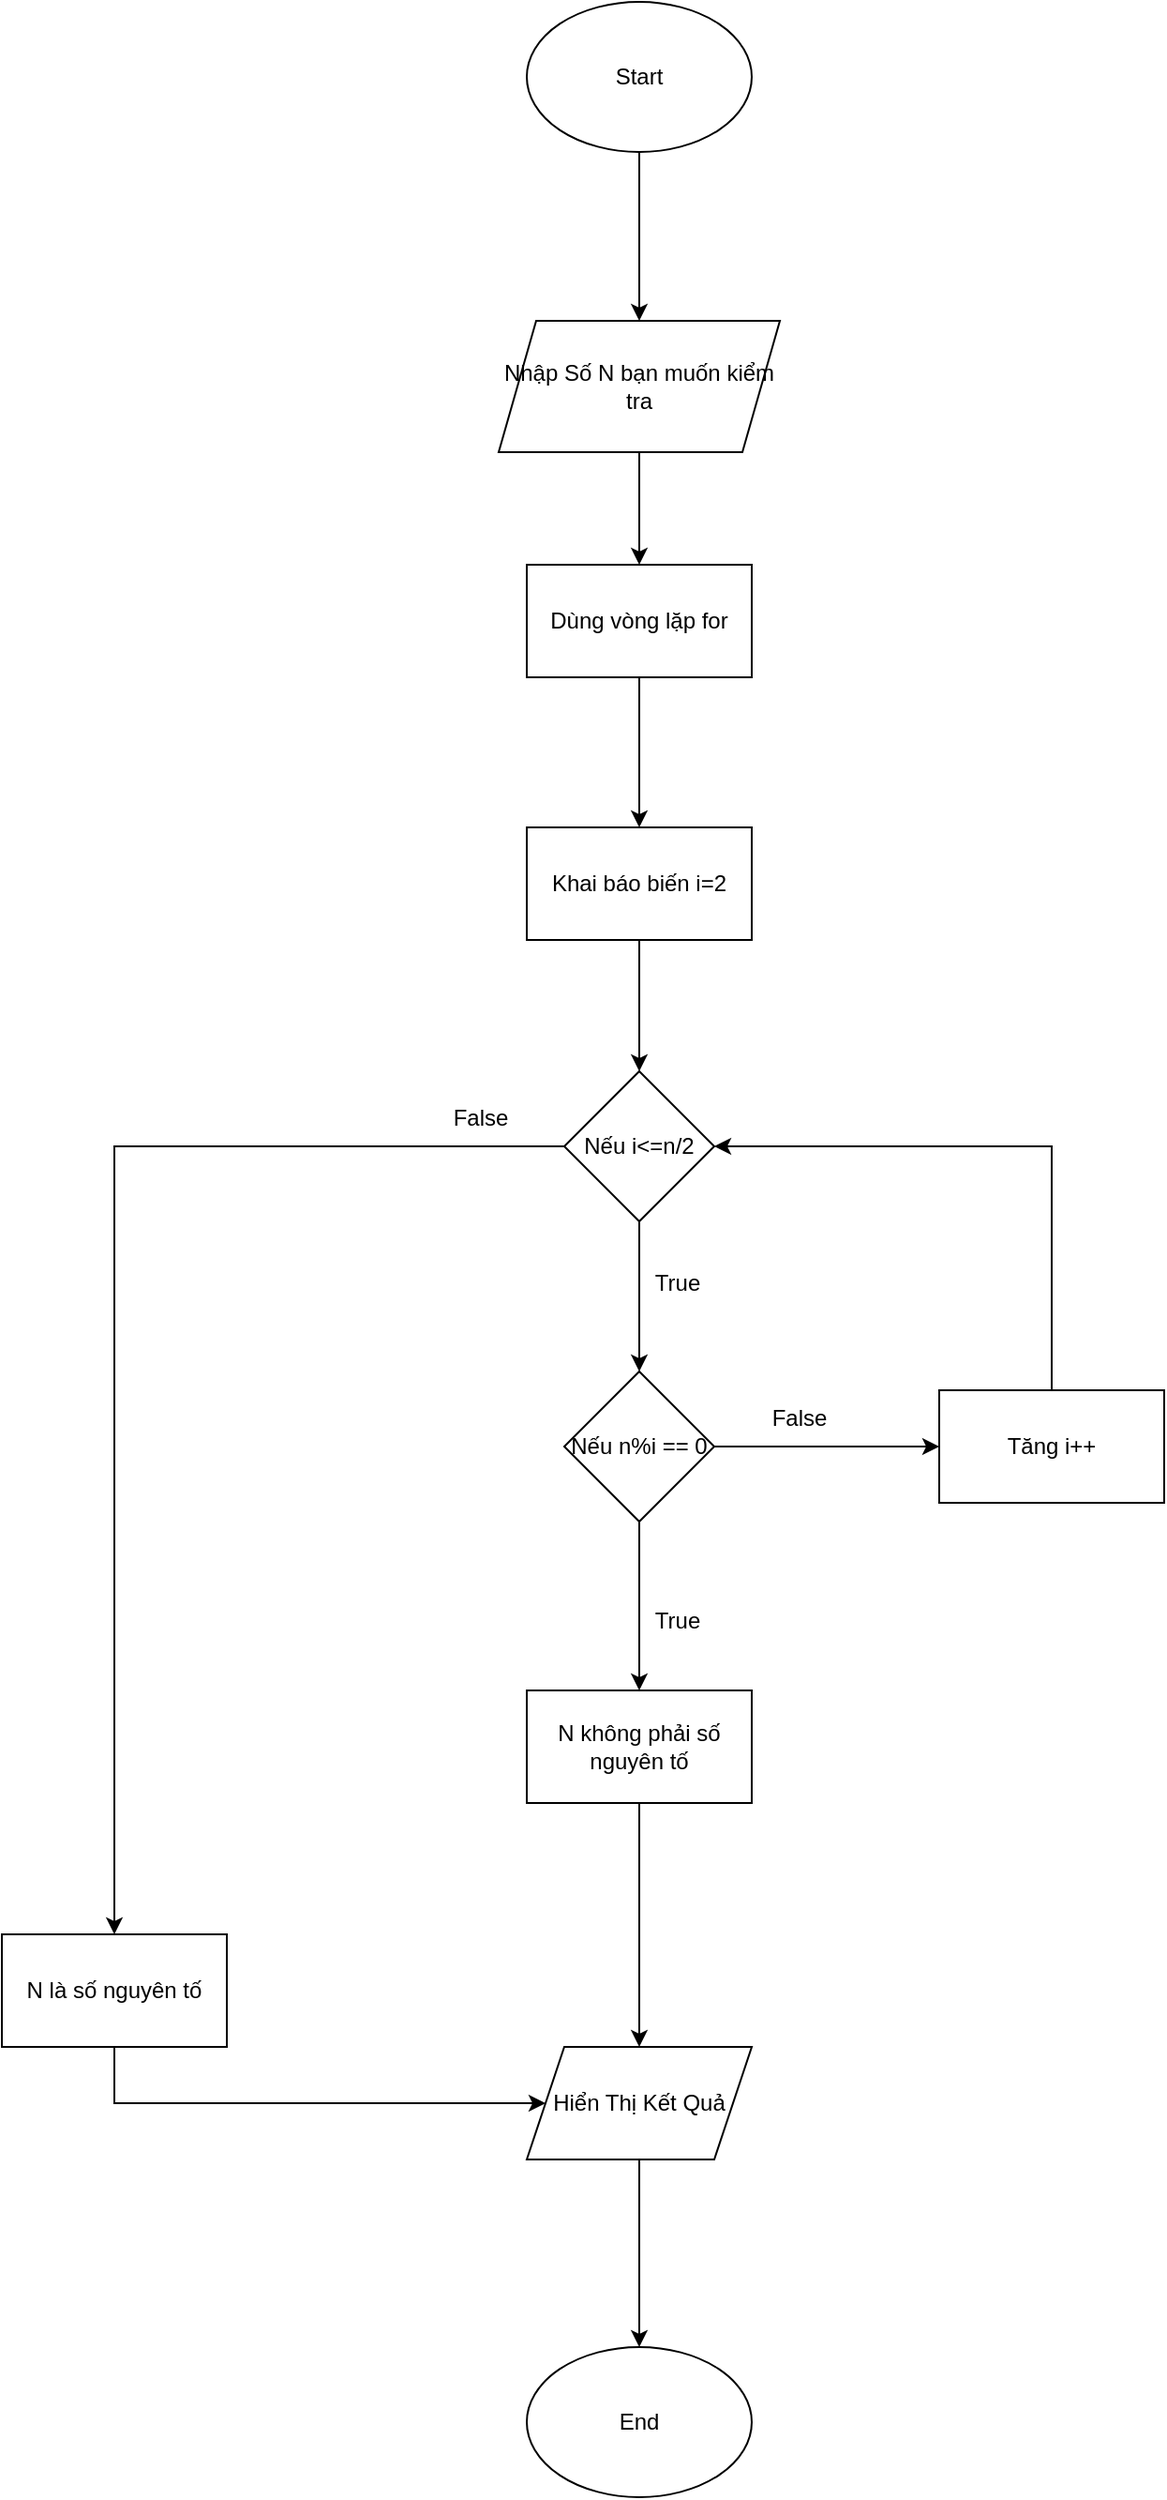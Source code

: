 <mxfile version="25.0.3">
  <diagram name="Trang-1" id="fp9f42GZ24jwWJLXAwTc">
    <mxGraphModel dx="1006" dy="531" grid="1" gridSize="10" guides="1" tooltips="1" connect="1" arrows="1" fold="1" page="1" pageScale="1" pageWidth="827" pageHeight="1169" math="0" shadow="0">
      <root>
        <mxCell id="0" />
        <mxCell id="1" parent="0" />
        <mxCell id="QmprcsH90IbUg4YGs7Es-3" value="" style="edgeStyle=orthogonalEdgeStyle;rounded=0;orthogonalLoop=1;jettySize=auto;html=1;entryX=0.5;entryY=0;entryDx=0;entryDy=0;" edge="1" parent="1" source="QmprcsH90IbUg4YGs7Es-1" target="QmprcsH90IbUg4YGs7Es-4">
          <mxGeometry relative="1" as="geometry">
            <mxPoint x="400" y="220" as="targetPoint" />
          </mxGeometry>
        </mxCell>
        <mxCell id="QmprcsH90IbUg4YGs7Es-1" value="Start" style="ellipse;whiteSpace=wrap;html=1;" vertex="1" parent="1">
          <mxGeometry x="340" y="50" width="120" height="80" as="geometry" />
        </mxCell>
        <mxCell id="QmprcsH90IbUg4YGs7Es-8" style="edgeStyle=orthogonalEdgeStyle;rounded=0;orthogonalLoop=1;jettySize=auto;html=1;exitX=0.5;exitY=1;exitDx=0;exitDy=0;entryX=0.5;entryY=0;entryDx=0;entryDy=0;" edge="1" parent="1" source="QmprcsH90IbUg4YGs7Es-4" target="QmprcsH90IbUg4YGs7Es-5">
          <mxGeometry relative="1" as="geometry" />
        </mxCell>
        <mxCell id="QmprcsH90IbUg4YGs7Es-4" value="Nhập Số N bạn muốn kiểm tra" style="shape=parallelogram;perimeter=parallelogramPerimeter;whiteSpace=wrap;html=1;fixedSize=1;" vertex="1" parent="1">
          <mxGeometry x="325" y="220" width="150" height="70" as="geometry" />
        </mxCell>
        <mxCell id="QmprcsH90IbUg4YGs7Es-7" value="" style="edgeStyle=orthogonalEdgeStyle;rounded=0;orthogonalLoop=1;jettySize=auto;html=1;" edge="1" parent="1" source="QmprcsH90IbUg4YGs7Es-5" target="QmprcsH90IbUg4YGs7Es-6">
          <mxGeometry relative="1" as="geometry" />
        </mxCell>
        <mxCell id="QmprcsH90IbUg4YGs7Es-5" value="Dùng vòng lặp for" style="rounded=0;whiteSpace=wrap;html=1;" vertex="1" parent="1">
          <mxGeometry x="340" y="350" width="120" height="60" as="geometry" />
        </mxCell>
        <mxCell id="QmprcsH90IbUg4YGs7Es-10" value="" style="edgeStyle=orthogonalEdgeStyle;rounded=0;orthogonalLoop=1;jettySize=auto;html=1;" edge="1" parent="1" source="QmprcsH90IbUg4YGs7Es-6" target="QmprcsH90IbUg4YGs7Es-9">
          <mxGeometry relative="1" as="geometry" />
        </mxCell>
        <mxCell id="QmprcsH90IbUg4YGs7Es-6" value="Khai báo biến i=2" style="rounded=0;whiteSpace=wrap;html=1;" vertex="1" parent="1">
          <mxGeometry x="340" y="490" width="120" height="60" as="geometry" />
        </mxCell>
        <mxCell id="QmprcsH90IbUg4YGs7Es-12" value="" style="edgeStyle=orthogonalEdgeStyle;rounded=0;orthogonalLoop=1;jettySize=auto;html=1;" edge="1" parent="1" source="QmprcsH90IbUg4YGs7Es-9" target="QmprcsH90IbUg4YGs7Es-11">
          <mxGeometry relative="1" as="geometry" />
        </mxCell>
        <mxCell id="QmprcsH90IbUg4YGs7Es-24" value="" style="edgeStyle=orthogonalEdgeStyle;rounded=0;orthogonalLoop=1;jettySize=auto;html=1;" edge="1" parent="1" source="QmprcsH90IbUg4YGs7Es-9" target="QmprcsH90IbUg4YGs7Es-23">
          <mxGeometry relative="1" as="geometry" />
        </mxCell>
        <mxCell id="QmprcsH90IbUg4YGs7Es-9" value="Nếu i&amp;lt;=n/2" style="rhombus;whiteSpace=wrap;html=1;rounded=0;" vertex="1" parent="1">
          <mxGeometry x="360" y="620" width="80" height="80" as="geometry" />
        </mxCell>
        <mxCell id="QmprcsH90IbUg4YGs7Es-14" value="" style="edgeStyle=orthogonalEdgeStyle;rounded=0;orthogonalLoop=1;jettySize=auto;html=1;" edge="1" parent="1" source="QmprcsH90IbUg4YGs7Es-11" target="QmprcsH90IbUg4YGs7Es-13">
          <mxGeometry relative="1" as="geometry" />
        </mxCell>
        <mxCell id="QmprcsH90IbUg4YGs7Es-16" value="" style="edgeStyle=orthogonalEdgeStyle;rounded=0;orthogonalLoop=1;jettySize=auto;html=1;entryX=0;entryY=0.5;entryDx=0;entryDy=0;" edge="1" parent="1" source="QmprcsH90IbUg4YGs7Es-11" target="QmprcsH90IbUg4YGs7Es-17">
          <mxGeometry relative="1" as="geometry">
            <mxPoint x="550" y="820" as="targetPoint" />
          </mxGeometry>
        </mxCell>
        <mxCell id="QmprcsH90IbUg4YGs7Es-11" value="Nếu n%i == 0" style="rhombus;whiteSpace=wrap;html=1;rounded=0;" vertex="1" parent="1">
          <mxGeometry x="360" y="780" width="80" height="80" as="geometry" />
        </mxCell>
        <mxCell id="QmprcsH90IbUg4YGs7Es-25" style="edgeStyle=orthogonalEdgeStyle;rounded=0;orthogonalLoop=1;jettySize=auto;html=1;exitX=0.5;exitY=1;exitDx=0;exitDy=0;entryX=0.5;entryY=0;entryDx=0;entryDy=0;" edge="1" parent="1" source="QmprcsH90IbUg4YGs7Es-13" target="QmprcsH90IbUg4YGs7Es-18">
          <mxGeometry relative="1" as="geometry" />
        </mxCell>
        <mxCell id="QmprcsH90IbUg4YGs7Es-13" value="N không phải số nguyên tố" style="whiteSpace=wrap;html=1;rounded=0;" vertex="1" parent="1">
          <mxGeometry x="340" y="950" width="120" height="60" as="geometry" />
        </mxCell>
        <mxCell id="QmprcsH90IbUg4YGs7Es-19" style="edgeStyle=orthogonalEdgeStyle;rounded=0;orthogonalLoop=1;jettySize=auto;html=1;exitX=0.5;exitY=0;exitDx=0;exitDy=0;entryX=1;entryY=0.5;entryDx=0;entryDy=0;" edge="1" parent="1" source="QmprcsH90IbUg4YGs7Es-17" target="QmprcsH90IbUg4YGs7Es-9">
          <mxGeometry relative="1" as="geometry" />
        </mxCell>
        <mxCell id="QmprcsH90IbUg4YGs7Es-17" value="Tăng i++" style="rounded=0;whiteSpace=wrap;html=1;" vertex="1" parent="1">
          <mxGeometry x="560" y="790" width="120" height="60" as="geometry" />
        </mxCell>
        <mxCell id="QmprcsH90IbUg4YGs7Es-29" style="edgeStyle=orthogonalEdgeStyle;rounded=0;orthogonalLoop=1;jettySize=auto;html=1;exitX=0.5;exitY=1;exitDx=0;exitDy=0;entryX=0.5;entryY=0;entryDx=0;entryDy=0;" edge="1" parent="1" source="QmprcsH90IbUg4YGs7Es-18" target="QmprcsH90IbUg4YGs7Es-28">
          <mxGeometry relative="1" as="geometry" />
        </mxCell>
        <mxCell id="QmprcsH90IbUg4YGs7Es-18" value="Hiển Thị Kết Quả" style="shape=parallelogram;perimeter=parallelogramPerimeter;whiteSpace=wrap;html=1;fixedSize=1;" vertex="1" parent="1">
          <mxGeometry x="340" y="1140" width="120" height="60" as="geometry" />
        </mxCell>
        <mxCell id="QmprcsH90IbUg4YGs7Es-20" value="True" style="text;html=1;align=center;verticalAlign=middle;resizable=0;points=[];autosize=1;strokeColor=none;fillColor=none;" vertex="1" parent="1">
          <mxGeometry x="395" y="898" width="50" height="30" as="geometry" />
        </mxCell>
        <mxCell id="QmprcsH90IbUg4YGs7Es-21" value="False" style="text;html=1;align=center;verticalAlign=middle;resizable=0;points=[];autosize=1;strokeColor=none;fillColor=none;" vertex="1" parent="1">
          <mxGeometry x="460" y="790" width="50" height="30" as="geometry" />
        </mxCell>
        <mxCell id="QmprcsH90IbUg4YGs7Es-22" value="True" style="text;html=1;align=center;verticalAlign=middle;resizable=0;points=[];autosize=1;strokeColor=none;fillColor=none;" vertex="1" parent="1">
          <mxGeometry x="395" y="718" width="50" height="30" as="geometry" />
        </mxCell>
        <mxCell id="QmprcsH90IbUg4YGs7Es-26" style="edgeStyle=orthogonalEdgeStyle;rounded=0;orthogonalLoop=1;jettySize=auto;html=1;exitX=0.5;exitY=1;exitDx=0;exitDy=0;entryX=0;entryY=0.5;entryDx=0;entryDy=0;" edge="1" parent="1" source="QmprcsH90IbUg4YGs7Es-23" target="QmprcsH90IbUg4YGs7Es-18">
          <mxGeometry relative="1" as="geometry" />
        </mxCell>
        <mxCell id="QmprcsH90IbUg4YGs7Es-23" value="N là số nguyên tố" style="whiteSpace=wrap;html=1;rounded=0;" vertex="1" parent="1">
          <mxGeometry x="60" y="1080" width="120" height="60" as="geometry" />
        </mxCell>
        <mxCell id="QmprcsH90IbUg4YGs7Es-27" value="False" style="text;html=1;align=center;verticalAlign=middle;resizable=0;points=[];autosize=1;strokeColor=none;fillColor=none;" vertex="1" parent="1">
          <mxGeometry x="290" y="630" width="50" height="30" as="geometry" />
        </mxCell>
        <mxCell id="QmprcsH90IbUg4YGs7Es-28" value="End" style="ellipse;whiteSpace=wrap;html=1;" vertex="1" parent="1">
          <mxGeometry x="340" y="1300" width="120" height="80" as="geometry" />
        </mxCell>
      </root>
    </mxGraphModel>
  </diagram>
</mxfile>
